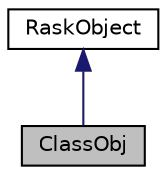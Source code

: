 digraph "ClassObj"
{
 // LATEX_PDF_SIZE
  edge [fontname="Helvetica",fontsize="10",labelfontname="Helvetica",labelfontsize="10"];
  node [fontname="Helvetica",fontsize="10",shape=record];
  Node1 [label="ClassObj",height=0.2,width=0.4,color="black", fillcolor="grey75", style="filled", fontcolor="black",tooltip=" "];
  Node2 -> Node1 [dir="back",color="midnightblue",fontsize="10",style="solid",fontname="Helvetica"];
  Node2 [label="RaskObject",height=0.2,width=0.4,color="black", fillcolor="white", style="filled",URL="$d0/d27/class_rask_object.html",tooltip="Contains properties to run the timer, often at intervals or single shot."];
}
